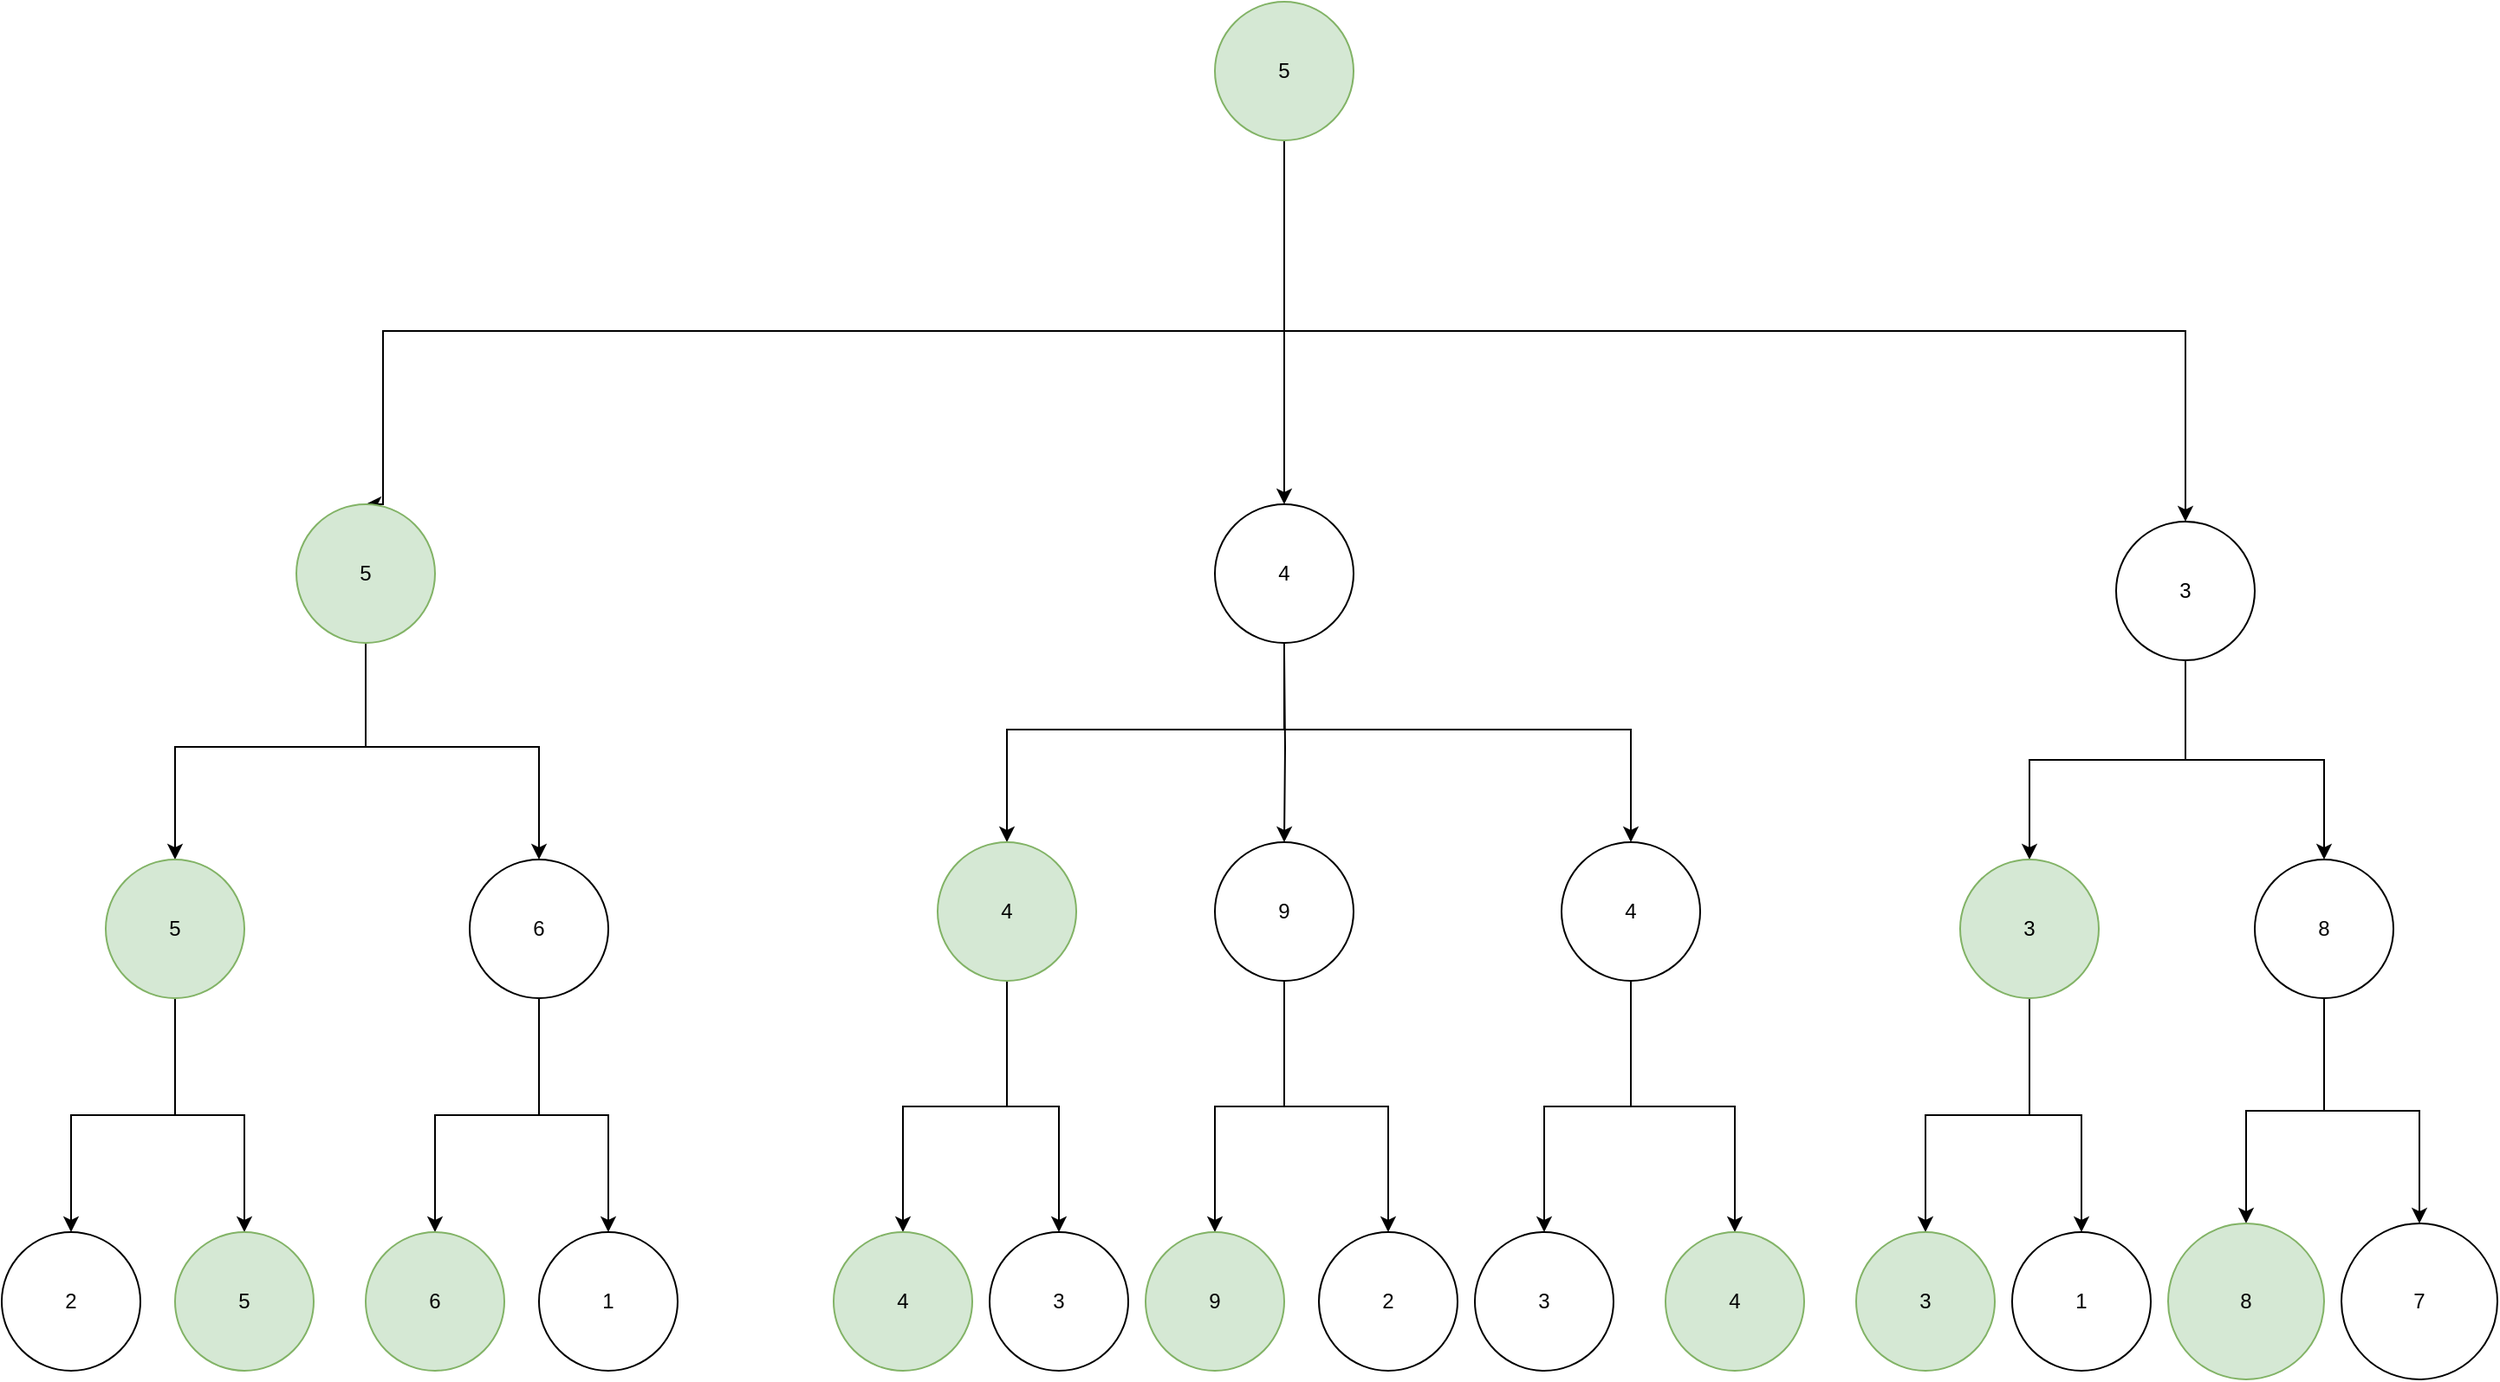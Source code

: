 <mxfile version="24.8.6">
  <diagram name="Page-1" id="aQ4ceb7yUGP1UJDvzGvE">
    <mxGraphModel dx="1750" dy="928" grid="1" gridSize="10" guides="1" tooltips="1" connect="1" arrows="1" fold="1" page="1" pageScale="1" pageWidth="3000" pageHeight="2000" math="0" shadow="0">
      <root>
        <mxCell id="0" />
        <mxCell id="1" parent="0" />
        <mxCell id="YXasqddjMeMqiiSv_MzM-35" style="edgeStyle=orthogonalEdgeStyle;rounded=0;orthogonalLoop=1;jettySize=auto;html=1;entryX=0.5;entryY=0;entryDx=0;entryDy=0;" parent="1" source="YXasqddjMeMqiiSv_MzM-1" target="YXasqddjMeMqiiSv_MzM-2" edge="1">
          <mxGeometry relative="1" as="geometry">
            <Array as="points">
              <mxPoint x="1630" y="270" />
              <mxPoint x="1110" y="270" />
            </Array>
          </mxGeometry>
        </mxCell>
        <mxCell id="YXasqddjMeMqiiSv_MzM-36" style="edgeStyle=orthogonalEdgeStyle;rounded=0;orthogonalLoop=1;jettySize=auto;html=1;exitX=0.5;exitY=1;exitDx=0;exitDy=0;entryX=0.5;entryY=0;entryDx=0;entryDy=0;" parent="1" source="YXasqddjMeMqiiSv_MzM-1" target="YXasqddjMeMqiiSv_MzM-3" edge="1">
          <mxGeometry relative="1" as="geometry" />
        </mxCell>
        <mxCell id="YXasqddjMeMqiiSv_MzM-37" style="edgeStyle=orthogonalEdgeStyle;rounded=0;orthogonalLoop=1;jettySize=auto;html=1;entryX=0.5;entryY=0;entryDx=0;entryDy=0;" parent="1" source="YXasqddjMeMqiiSv_MzM-1" target="YXasqddjMeMqiiSv_MzM-5" edge="1">
          <mxGeometry relative="1" as="geometry">
            <Array as="points">
              <mxPoint x="1510" y="270" />
              <mxPoint x="1920" y="270" />
            </Array>
          </mxGeometry>
        </mxCell>
        <mxCell id="YXasqddjMeMqiiSv_MzM-1" value="5" style="ellipse;whiteSpace=wrap;html=1;aspect=fixed;fillColor=#d5e8d4;strokeColor=#82b366;" parent="1" vertex="1">
          <mxGeometry x="1590" y="80" width="80" height="80" as="geometry" />
        </mxCell>
        <mxCell id="YXasqddjMeMqiiSv_MzM-40" style="edgeStyle=orthogonalEdgeStyle;rounded=0;orthogonalLoop=1;jettySize=auto;html=1;entryX=0.5;entryY=0;entryDx=0;entryDy=0;exitX=0.5;exitY=1;exitDx=0;exitDy=0;" parent="1" source="YXasqddjMeMqiiSv_MzM-2" target="YXasqddjMeMqiiSv_MzM-6" edge="1">
          <mxGeometry relative="1" as="geometry">
            <mxPoint x="1070.0" y="414.857" as="sourcePoint" />
            <Array as="points">
              <mxPoint x="1100" y="510" />
              <mxPoint x="990" y="510" />
            </Array>
          </mxGeometry>
        </mxCell>
        <mxCell id="YXasqddjMeMqiiSv_MzM-41" style="edgeStyle=orthogonalEdgeStyle;rounded=0;orthogonalLoop=1;jettySize=auto;html=1;entryX=0.5;entryY=0;entryDx=0;entryDy=0;exitX=0.5;exitY=1;exitDx=0;exitDy=0;" parent="1" source="YXasqddjMeMqiiSv_MzM-2" target="YXasqddjMeMqiiSv_MzM-7" edge="1">
          <mxGeometry relative="1" as="geometry">
            <mxPoint x="1150.0" y="414.857" as="sourcePoint" />
            <Array as="points">
              <mxPoint x="1100" y="510" />
              <mxPoint x="1200" y="510" />
            </Array>
          </mxGeometry>
        </mxCell>
        <mxCell id="YXasqddjMeMqiiSv_MzM-2" value="5" style="ellipse;whiteSpace=wrap;html=1;aspect=fixed;fillColor=#d5e8d4;strokeColor=#82b366;" parent="1" vertex="1">
          <mxGeometry x="1060" y="370" width="80" height="80" as="geometry" />
        </mxCell>
        <mxCell id="YXasqddjMeMqiiSv_MzM-42" style="edgeStyle=orthogonalEdgeStyle;rounded=0;orthogonalLoop=1;jettySize=auto;html=1;entryX=0.5;entryY=0;entryDx=0;entryDy=0;exitX=0.5;exitY=1;exitDx=0;exitDy=0;" parent="1" source="YXasqddjMeMqiiSv_MzM-3" target="YXasqddjMeMqiiSv_MzM-8" edge="1">
          <mxGeometry relative="1" as="geometry">
            <mxPoint x="1590.0" y="414.857" as="sourcePoint" />
            <Array as="points">
              <mxPoint x="1630" y="500" />
              <mxPoint x="1470" y="500" />
            </Array>
          </mxGeometry>
        </mxCell>
        <mxCell id="YXasqddjMeMqiiSv_MzM-43" style="edgeStyle=orthogonalEdgeStyle;rounded=0;orthogonalLoop=1;jettySize=auto;html=1;entryX=0.5;entryY=0;entryDx=0;entryDy=0;" parent="1" target="YXasqddjMeMqiiSv_MzM-9" edge="1">
          <mxGeometry relative="1" as="geometry">
            <mxPoint x="1630" y="455.0" as="sourcePoint" />
          </mxGeometry>
        </mxCell>
        <mxCell id="YXasqddjMeMqiiSv_MzM-44" style="edgeStyle=orthogonalEdgeStyle;rounded=0;orthogonalLoop=1;jettySize=auto;html=1;entryX=0.5;entryY=0;entryDx=0;entryDy=0;exitX=0.5;exitY=1;exitDx=0;exitDy=0;" parent="1" source="YXasqddjMeMqiiSv_MzM-3" target="YXasqddjMeMqiiSv_MzM-10" edge="1">
          <mxGeometry relative="1" as="geometry">
            <mxPoint x="1670.0" y="414.857" as="sourcePoint" />
            <Array as="points">
              <mxPoint x="1630" y="500" />
              <mxPoint x="1830" y="500" />
            </Array>
          </mxGeometry>
        </mxCell>
        <mxCell id="YXasqddjMeMqiiSv_MzM-3" value="4" style="ellipse;whiteSpace=wrap;html=1;aspect=fixed;" parent="1" vertex="1">
          <mxGeometry x="1590" y="370" width="80" height="80" as="geometry" />
        </mxCell>
        <mxCell id="YXasqddjMeMqiiSv_MzM-45" style="edgeStyle=orthogonalEdgeStyle;rounded=0;orthogonalLoop=1;jettySize=auto;html=1;entryX=0.5;entryY=0;entryDx=0;entryDy=0;exitX=0.5;exitY=1;exitDx=0;exitDy=0;" parent="1" source="YXasqddjMeMqiiSv_MzM-5" target="YXasqddjMeMqiiSv_MzM-11" edge="1">
          <mxGeometry relative="1" as="geometry">
            <mxPoint x="2130" y="465.0" as="sourcePoint" />
          </mxGeometry>
        </mxCell>
        <mxCell id="YXasqddjMeMqiiSv_MzM-46" style="edgeStyle=orthogonalEdgeStyle;rounded=0;orthogonalLoop=1;jettySize=auto;html=1;entryX=0.5;entryY=0;entryDx=0;entryDy=0;exitX=0.5;exitY=1;exitDx=0;exitDy=0;" parent="1" source="YXasqddjMeMqiiSv_MzM-5" target="YXasqddjMeMqiiSv_MzM-24" edge="1">
          <mxGeometry relative="1" as="geometry">
            <mxPoint x="2130" y="465.0" as="sourcePoint" />
          </mxGeometry>
        </mxCell>
        <mxCell id="YXasqddjMeMqiiSv_MzM-5" value="3" style="ellipse;whiteSpace=wrap;html=1;aspect=fixed;" parent="1" vertex="1">
          <mxGeometry x="2110" y="380" width="80" height="80" as="geometry" />
        </mxCell>
        <mxCell id="YXasqddjMeMqiiSv_MzM-78" style="edgeStyle=orthogonalEdgeStyle;rounded=0;orthogonalLoop=1;jettySize=auto;html=1;entryX=0.5;entryY=0;entryDx=0;entryDy=0;" parent="1" source="YXasqddjMeMqiiSv_MzM-6" target="YXasqddjMeMqiiSv_MzM-12" edge="1">
          <mxGeometry relative="1" as="geometry" />
        </mxCell>
        <mxCell id="YXasqddjMeMqiiSv_MzM-79" style="edgeStyle=orthogonalEdgeStyle;rounded=0;orthogonalLoop=1;jettySize=auto;html=1;entryX=0.5;entryY=0;entryDx=0;entryDy=0;" parent="1" source="YXasqddjMeMqiiSv_MzM-6" target="YXasqddjMeMqiiSv_MzM-13" edge="1">
          <mxGeometry relative="1" as="geometry" />
        </mxCell>
        <mxCell id="YXasqddjMeMqiiSv_MzM-6" value="5" style="ellipse;whiteSpace=wrap;html=1;aspect=fixed;fillColor=#d5e8d4;strokeColor=#82b366;" parent="1" vertex="1">
          <mxGeometry x="950" y="575" width="80" height="80" as="geometry" />
        </mxCell>
        <mxCell id="YXasqddjMeMqiiSv_MzM-80" style="edgeStyle=orthogonalEdgeStyle;rounded=0;orthogonalLoop=1;jettySize=auto;html=1;entryX=0.5;entryY=0;entryDx=0;entryDy=0;" parent="1" source="YXasqddjMeMqiiSv_MzM-7" target="YXasqddjMeMqiiSv_MzM-14" edge="1">
          <mxGeometry relative="1" as="geometry" />
        </mxCell>
        <mxCell id="YXasqddjMeMqiiSv_MzM-81" style="edgeStyle=orthogonalEdgeStyle;rounded=0;orthogonalLoop=1;jettySize=auto;html=1;entryX=0.5;entryY=0;entryDx=0;entryDy=0;" parent="1" source="YXasqddjMeMqiiSv_MzM-7" target="YXasqddjMeMqiiSv_MzM-15" edge="1">
          <mxGeometry relative="1" as="geometry" />
        </mxCell>
        <mxCell id="YXasqddjMeMqiiSv_MzM-7" value="6" style="ellipse;whiteSpace=wrap;html=1;aspect=fixed;" parent="1" vertex="1">
          <mxGeometry x="1160" y="575" width="80" height="80" as="geometry" />
        </mxCell>
        <mxCell id="YXasqddjMeMqiiSv_MzM-82" style="edgeStyle=orthogonalEdgeStyle;rounded=0;orthogonalLoop=1;jettySize=auto;html=1;entryX=0.5;entryY=0;entryDx=0;entryDy=0;" parent="1" source="YXasqddjMeMqiiSv_MzM-8" target="YXasqddjMeMqiiSv_MzM-16" edge="1">
          <mxGeometry relative="1" as="geometry" />
        </mxCell>
        <mxCell id="YXasqddjMeMqiiSv_MzM-83" style="edgeStyle=orthogonalEdgeStyle;rounded=0;orthogonalLoop=1;jettySize=auto;html=1;entryX=0.5;entryY=0;entryDx=0;entryDy=0;" parent="1" source="YXasqddjMeMqiiSv_MzM-8" target="YXasqddjMeMqiiSv_MzM-17" edge="1">
          <mxGeometry relative="1" as="geometry" />
        </mxCell>
        <mxCell id="YXasqddjMeMqiiSv_MzM-8" value="4" style="ellipse;whiteSpace=wrap;html=1;aspect=fixed;fillColor=#d5e8d4;strokeColor=#82b366;" parent="1" vertex="1">
          <mxGeometry x="1430" y="565" width="80" height="80" as="geometry" />
        </mxCell>
        <mxCell id="YXasqddjMeMqiiSv_MzM-84" style="edgeStyle=orthogonalEdgeStyle;rounded=0;orthogonalLoop=1;jettySize=auto;html=1;entryX=0.5;entryY=0;entryDx=0;entryDy=0;" parent="1" source="YXasqddjMeMqiiSv_MzM-9" target="YXasqddjMeMqiiSv_MzM-18" edge="1">
          <mxGeometry relative="1" as="geometry" />
        </mxCell>
        <mxCell id="YXasqddjMeMqiiSv_MzM-85" style="edgeStyle=orthogonalEdgeStyle;rounded=0;orthogonalLoop=1;jettySize=auto;html=1;entryX=0.5;entryY=0;entryDx=0;entryDy=0;" parent="1" source="YXasqddjMeMqiiSv_MzM-9" target="YXasqddjMeMqiiSv_MzM-19" edge="1">
          <mxGeometry relative="1" as="geometry" />
        </mxCell>
        <mxCell id="YXasqddjMeMqiiSv_MzM-9" value="9" style="ellipse;whiteSpace=wrap;html=1;aspect=fixed;" parent="1" vertex="1">
          <mxGeometry x="1590" y="565" width="80" height="80" as="geometry" />
        </mxCell>
        <mxCell id="YXasqddjMeMqiiSv_MzM-86" style="edgeStyle=orthogonalEdgeStyle;rounded=0;orthogonalLoop=1;jettySize=auto;html=1;entryX=0.5;entryY=0;entryDx=0;entryDy=0;" parent="1" source="YXasqddjMeMqiiSv_MzM-10" target="YXasqddjMeMqiiSv_MzM-20" edge="1">
          <mxGeometry relative="1" as="geometry" />
        </mxCell>
        <mxCell id="YXasqddjMeMqiiSv_MzM-87" style="edgeStyle=orthogonalEdgeStyle;rounded=0;orthogonalLoop=1;jettySize=auto;html=1;entryX=0.5;entryY=0;entryDx=0;entryDy=0;" parent="1" source="YXasqddjMeMqiiSv_MzM-10" target="YXasqddjMeMqiiSv_MzM-21" edge="1">
          <mxGeometry relative="1" as="geometry" />
        </mxCell>
        <mxCell id="YXasqddjMeMqiiSv_MzM-10" value="4" style="ellipse;whiteSpace=wrap;html=1;aspect=fixed;" parent="1" vertex="1">
          <mxGeometry x="1790" y="565" width="80" height="80" as="geometry" />
        </mxCell>
        <mxCell id="YXasqddjMeMqiiSv_MzM-88" style="edgeStyle=orthogonalEdgeStyle;rounded=0;orthogonalLoop=1;jettySize=auto;html=1;entryX=0.5;entryY=0;entryDx=0;entryDy=0;" parent="1" source="YXasqddjMeMqiiSv_MzM-11" target="YXasqddjMeMqiiSv_MzM-22" edge="1">
          <mxGeometry relative="1" as="geometry" />
        </mxCell>
        <mxCell id="YXasqddjMeMqiiSv_MzM-89" style="edgeStyle=orthogonalEdgeStyle;rounded=0;orthogonalLoop=1;jettySize=auto;html=1;entryX=0.5;entryY=0;entryDx=0;entryDy=0;" parent="1" source="YXasqddjMeMqiiSv_MzM-11" target="YXasqddjMeMqiiSv_MzM-23" edge="1">
          <mxGeometry relative="1" as="geometry" />
        </mxCell>
        <mxCell id="YXasqddjMeMqiiSv_MzM-11" value="3" style="ellipse;whiteSpace=wrap;html=1;aspect=fixed;fillColor=#d5e8d4;strokeColor=#82b366;" parent="1" vertex="1">
          <mxGeometry x="2020" y="575" width="80" height="80" as="geometry" />
        </mxCell>
        <mxCell id="YXasqddjMeMqiiSv_MzM-12" value="2" style="ellipse;whiteSpace=wrap;html=1;aspect=fixed;" parent="1" vertex="1">
          <mxGeometry x="890" y="790" width="80" height="80" as="geometry" />
        </mxCell>
        <mxCell id="YXasqddjMeMqiiSv_MzM-13" value="5" style="ellipse;whiteSpace=wrap;html=1;aspect=fixed;fillColor=#d5e8d4;strokeColor=#82b366;" parent="1" vertex="1">
          <mxGeometry x="990" y="790" width="80" height="80" as="geometry" />
        </mxCell>
        <mxCell id="YXasqddjMeMqiiSv_MzM-14" value="6" style="ellipse;whiteSpace=wrap;html=1;aspect=fixed;fillColor=#d5e8d4;strokeColor=#82b366;" parent="1" vertex="1">
          <mxGeometry x="1100" y="790" width="80" height="80" as="geometry" />
        </mxCell>
        <mxCell id="YXasqddjMeMqiiSv_MzM-15" value="1" style="ellipse;whiteSpace=wrap;html=1;aspect=fixed;" parent="1" vertex="1">
          <mxGeometry x="1200" y="790" width="80" height="80" as="geometry" />
        </mxCell>
        <mxCell id="YXasqddjMeMqiiSv_MzM-16" value="4" style="ellipse;whiteSpace=wrap;html=1;aspect=fixed;fillColor=#d5e8d4;strokeColor=#82b366;" parent="1" vertex="1">
          <mxGeometry x="1370" y="790" width="80" height="80" as="geometry" />
        </mxCell>
        <mxCell id="YXasqddjMeMqiiSv_MzM-17" value="3" style="ellipse;whiteSpace=wrap;html=1;aspect=fixed;" parent="1" vertex="1">
          <mxGeometry x="1460" y="790" width="80" height="80" as="geometry" />
        </mxCell>
        <mxCell id="YXasqddjMeMqiiSv_MzM-18" value="9" style="ellipse;whiteSpace=wrap;html=1;aspect=fixed;fillColor=#d5e8d4;strokeColor=#82b366;" parent="1" vertex="1">
          <mxGeometry x="1550" y="790" width="80" height="80" as="geometry" />
        </mxCell>
        <mxCell id="YXasqddjMeMqiiSv_MzM-19" value="2" style="ellipse;whiteSpace=wrap;html=1;aspect=fixed;" parent="1" vertex="1">
          <mxGeometry x="1650" y="790" width="80" height="80" as="geometry" />
        </mxCell>
        <mxCell id="YXasqddjMeMqiiSv_MzM-20" value="3" style="ellipse;whiteSpace=wrap;html=1;aspect=fixed;" parent="1" vertex="1">
          <mxGeometry x="1740" y="790" width="80" height="80" as="geometry" />
        </mxCell>
        <mxCell id="YXasqddjMeMqiiSv_MzM-21" value="4" style="ellipse;whiteSpace=wrap;html=1;aspect=fixed;fillColor=#d5e8d4;strokeColor=#82b366;" parent="1" vertex="1">
          <mxGeometry x="1850" y="790" width="80" height="80" as="geometry" />
        </mxCell>
        <mxCell id="YXasqddjMeMqiiSv_MzM-22" value="3" style="ellipse;whiteSpace=wrap;html=1;aspect=fixed;fillColor=#d5e8d4;strokeColor=#82b366;" parent="1" vertex="1">
          <mxGeometry x="1960" y="790" width="80" height="80" as="geometry" />
        </mxCell>
        <mxCell id="YXasqddjMeMqiiSv_MzM-23" value="1" style="ellipse;whiteSpace=wrap;html=1;aspect=fixed;" parent="1" vertex="1">
          <mxGeometry x="2050" y="790" width="80" height="80" as="geometry" />
        </mxCell>
        <mxCell id="YXasqddjMeMqiiSv_MzM-90" style="edgeStyle=orthogonalEdgeStyle;rounded=0;orthogonalLoop=1;jettySize=auto;html=1;entryX=0.5;entryY=0;entryDx=0;entryDy=0;" parent="1" source="YXasqddjMeMqiiSv_MzM-24" target="YXasqddjMeMqiiSv_MzM-26" edge="1">
          <mxGeometry relative="1" as="geometry" />
        </mxCell>
        <mxCell id="YXasqddjMeMqiiSv_MzM-91" style="edgeStyle=orthogonalEdgeStyle;rounded=0;orthogonalLoop=1;jettySize=auto;html=1;entryX=0.5;entryY=0;entryDx=0;entryDy=0;" parent="1" source="YXasqddjMeMqiiSv_MzM-24" target="YXasqddjMeMqiiSv_MzM-27" edge="1">
          <mxGeometry relative="1" as="geometry" />
        </mxCell>
        <mxCell id="YXasqddjMeMqiiSv_MzM-24" value="8" style="ellipse;whiteSpace=wrap;html=1;aspect=fixed;" parent="1" vertex="1">
          <mxGeometry x="2190" y="575" width="80" height="80" as="geometry" />
        </mxCell>
        <mxCell id="YXasqddjMeMqiiSv_MzM-26" value="8" style="ellipse;whiteSpace=wrap;html=1;aspect=fixed;fillColor=#d5e8d4;strokeColor=#82b366;" parent="1" vertex="1">
          <mxGeometry x="2140" y="785" width="90" height="90" as="geometry" />
        </mxCell>
        <mxCell id="YXasqddjMeMqiiSv_MzM-27" value="7" style="ellipse;whiteSpace=wrap;html=1;aspect=fixed;" parent="1" vertex="1">
          <mxGeometry x="2240" y="785" width="90" height="90" as="geometry" />
        </mxCell>
      </root>
    </mxGraphModel>
  </diagram>
</mxfile>
